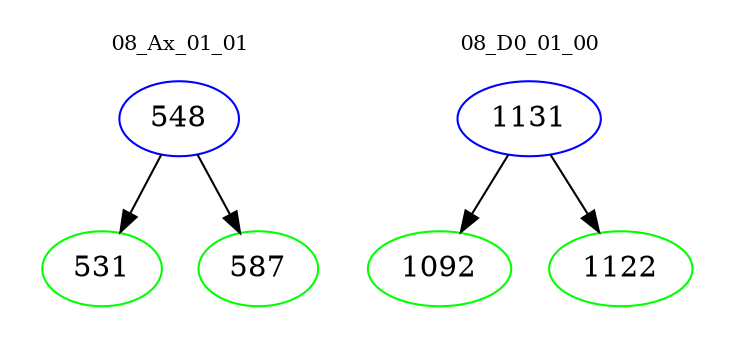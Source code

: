 digraph{
subgraph cluster_0 {
color = white
label = "08_Ax_01_01";
fontsize=10;
T0_548 [label="548", color="blue"]
T0_548 -> T0_531 [color="black"]
T0_531 [label="531", color="green"]
T0_548 -> T0_587 [color="black"]
T0_587 [label="587", color="green"]
}
subgraph cluster_1 {
color = white
label = "08_D0_01_00";
fontsize=10;
T1_1131 [label="1131", color="blue"]
T1_1131 -> T1_1092 [color="black"]
T1_1092 [label="1092", color="green"]
T1_1131 -> T1_1122 [color="black"]
T1_1122 [label="1122", color="green"]
}
}
